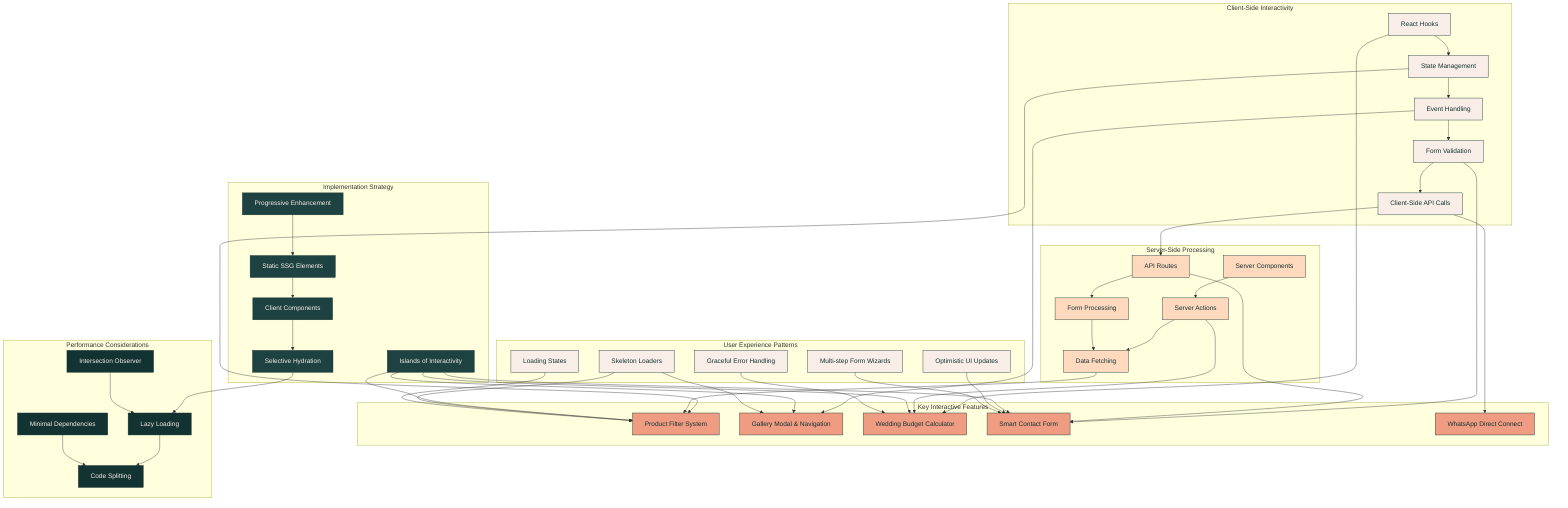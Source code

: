 flowchart TD
    subgraph "Client-Side Interactivity"
        ReactHooks[React Hooks]
        StateManagement[State Management]
        EventHandling[Event Handling]
        Validation[Form Validation]
        ClientAPI[Client-Side API Calls]
    end
    
    subgraph "Server-Side Processing"
        ServerComponents[Server Components]
        ServerActions[Server Actions]
        APIRoutes[API Routes]
        FormProcessing[Form Processing]
        DataFetching[Data Fetching]
    end
    
    subgraph "Key Interactive Features"
        ProductFilter[Product Filter System]
        GalleryViewer[Gallery Modal & Navigation]
        BudgetCalculator[Wedding Budget Calculator]
        ContactForm[Smart Contact Form]
        WhatsAppButton[WhatsApp Direct Connect]
    end
    
    %% Client-Side Implementation
    ReactHooks --> StateManagement
    StateManagement --> EventHandling
    EventHandling --> Validation
    Validation --> ClientAPI
    
    %% Server-Side Implementation
    ServerComponents --> ServerActions
    ServerActions --> DataFetching
    APIRoutes --> FormProcessing
    FormProcessing --> DataFetching
    
    %% Connection between client and server
    ClientAPI --> APIRoutes
    
    %% Feature Implementation
    StateManagement --> ProductFilter
    EventHandling --> GalleryViewer
    ReactHooks --> BudgetCalculator
    Validation --> ContactForm
    ClientAPI --> WhatsAppButton
    
    APIRoutes --> ContactForm
    ServerActions --> BudgetCalculator
    DataFetching --> ProductFilter
    
    subgraph "Implementation Strategy"
        IslandsArchitecture[Islands of Interactivity]
        ProgressiveEnhancement[Progressive Enhancement]
        HydrationStrategy[Selective Hydration]
        ClientComponents[Client Components]
        StaticSSG[Static SSG Elements]
    end
    
    IslandsArchitecture --> ProductFilter
    IslandsArchitecture --> GalleryViewer
    IslandsArchitecture --> BudgetCalculator
    IslandsArchitecture --> ContactForm
    
    ProgressiveEnhancement --> StaticSSG
    StaticSSG --> ClientComponents
    ClientComponents --> HydrationStrategy
    
    subgraph "Performance Considerations"
        LazyLoading[Lazy Loading]
        CodeSplitting[Code Splitting]
        IntersectionObserver[Intersection Observer]
        MinimalDependencies[Minimal Dependencies]
    end
    
    HydrationStrategy --> LazyLoading
    LazyLoading --> CodeSplitting
    IntersectionObserver --> LazyLoading
    MinimalDependencies --> CodeSplitting
    
    subgraph "User Experience Patterns"
        OptimisticUI[Optimistic UI Updates]
        SkeletonLoaders[Skeleton Loaders]
        ErrorHandling[Graceful Error Handling]
        FormWizards[Multi-step Form Wizards]
        LoadingStates[Loading States]
    end
    
    OptimisticUI --> ContactForm
    SkeletonLoaders --> ProductFilter
    SkeletonLoaders --> GalleryViewer
    ErrorHandling --> BudgetCalculator
    FormWizards --> ContactForm
    LoadingStates --> ProductFilter
    
    %% Styling
    classDef clientSide fill:#F9EEE7,stroke:#123332,color:#123332;
    classDef serverSide fill:#FFD9BE,stroke:#123332,color:#123332;
    classDef features fill:#EF9C82,stroke:#123332,color:#123332;
    classDef strategy fill:#1D4241,stroke:#123332,color:#F9EEE7;
    classDef perf fill:#123332,stroke:#123332,color:#F9EEE7;
    classDef ux fill:#F9EEE7,stroke:#123332,color:#123332;
    
    class ReactHooks,StateManagement,EventHandling,Validation,ClientAPI clientSide;
    class ServerComponents,ServerActions,APIRoutes,FormProcessing,DataFetching serverSide;
    class ProductFilter,GalleryViewer,BudgetCalculator,ContactForm,WhatsAppButton features;
    class IslandsArchitecture,ProgressiveEnhancement,HydrationStrategy,ClientComponents,StaticSSG strategy;
    class LazyLoading,CodeSplitting,IntersectionObserver,MinimalDependencies perf;
    class OptimisticUI,SkeletonLoaders,ErrorHandling,FormWizards,LoadingStates ux;